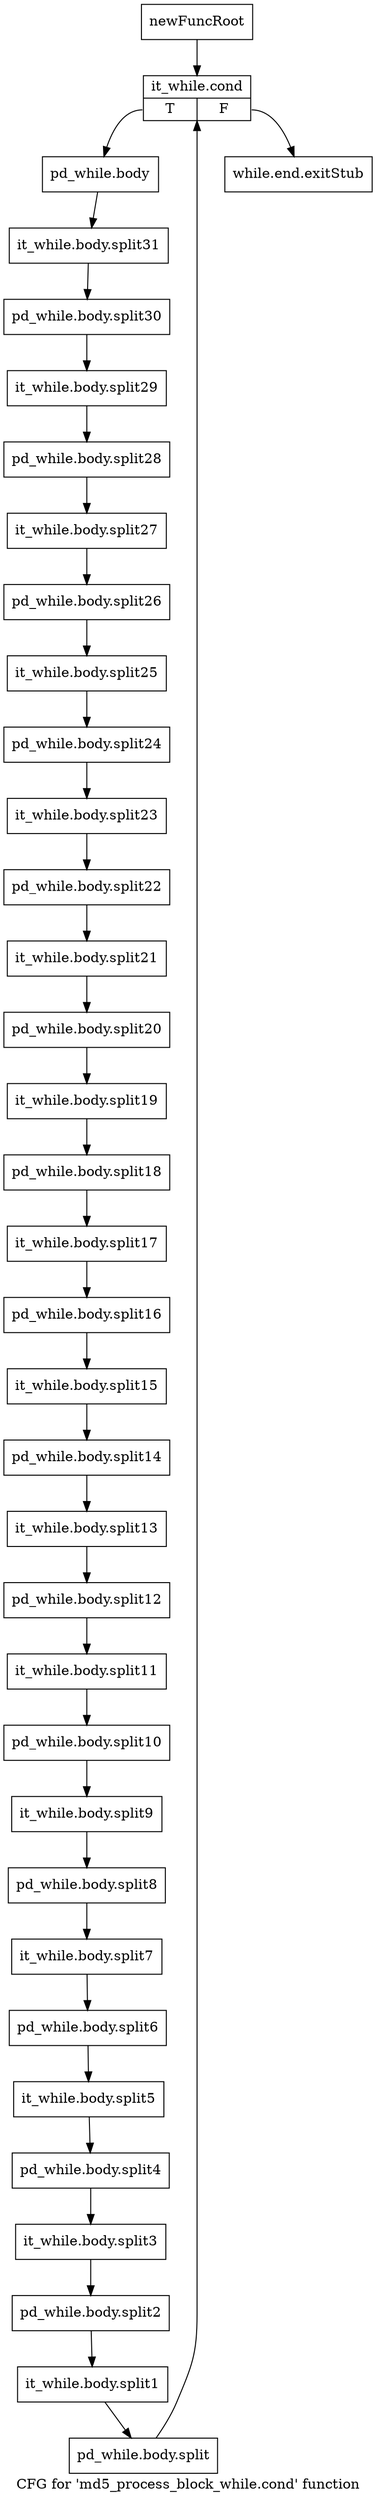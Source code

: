 digraph "CFG for 'md5_process_block_while.cond' function" {
	label="CFG for 'md5_process_block_while.cond' function";

	Node0xc71d7d0 [shape=record,label="{newFuncRoot}"];
	Node0xc71d7d0 -> Node0xc71d870;
	Node0xc71d820 [shape=record,label="{while.end.exitStub}"];
	Node0xc71d870 [shape=record,label="{it_while.cond|{<s0>T|<s1>F}}"];
	Node0xc71d870:s0 -> Node0xc71d8c0;
	Node0xc71d870:s1 -> Node0xc71d820;
	Node0xc71d8c0 [shape=record,label="{pd_while.body}"];
	Node0xc71d8c0 -> Node0xfed6d80;
	Node0xfed6d80 [shape=record,label="{it_while.body.split31}"];
	Node0xfed6d80 -> Node0xfed6fb0;
	Node0xfed6fb0 [shape=record,label="{pd_while.body.split30}"];
	Node0xfed6fb0 -> Node0xfed7270;
	Node0xfed7270 [shape=record,label="{it_while.body.split29}"];
	Node0xfed7270 -> Node0xfed72f0;
	Node0xfed72f0 [shape=record,label="{pd_while.body.split28}"];
	Node0xfed72f0 -> Node0xfed6a40;
	Node0xfed6a40 [shape=record,label="{it_while.body.split27}"];
	Node0xfed6a40 -> Node0xfed74f0;
	Node0xfed74f0 [shape=record,label="{pd_while.body.split26}"];
	Node0xfed74f0 -> Node0xfed7620;
	Node0xfed7620 [shape=record,label="{it_while.body.split25}"];
	Node0xfed7620 -> Node0xfed79e0;
	Node0xfed79e0 [shape=record,label="{pd_while.body.split24}"];
	Node0xfed79e0 -> Node0xfed7c90;
	Node0xfed7c90 [shape=record,label="{it_while.body.split23}"];
	Node0xfed7c90 -> Node0xfed7ae0;
	Node0xfed7ae0 [shape=record,label="{pd_while.body.split22}"];
	Node0xfed7ae0 -> Node0xfed7f50;
	Node0xfed7f50 [shape=record,label="{it_while.body.split21}"];
	Node0xfed7f50 -> Node0xfed80d0;
	Node0xfed80d0 [shape=record,label="{pd_while.body.split20}"];
	Node0xfed80d0 -> Node0xfed8300;
	Node0xfed8300 [shape=record,label="{it_while.body.split19}"];
	Node0xfed8300 -> Node0xfed8400;
	Node0xfed8400 [shape=record,label="{pd_while.body.split18}"];
	Node0xfed8400 -> Node0xfed8840;
	Node0xfed8840 [shape=record,label="{it_while.body.split17}"];
	Node0xfed8840 -> Node0xfed89f0;
	Node0xfed89f0 [shape=record,label="{pd_while.body.split16}"];
	Node0xfed89f0 -> Node0xfed8cb0;
	Node0xfed8cb0 [shape=record,label="{it_while.body.split15}"];
	Node0xfed8cb0 -> Node0xfed8eb0;
	Node0xfed8eb0 [shape=record,label="{pd_while.body.split14}"];
	Node0xfed8eb0 -> Node0xfed9220;
	Node0xfed9220 [shape=record,label="{it_while.body.split13}"];
	Node0xfed9220 -> Node0xfed93a0;
	Node0xfed93a0 [shape=record,label="{pd_while.body.split12}"];
	Node0xfed93a0 -> Node0xfed9650;
	Node0xfed9650 [shape=record,label="{it_while.body.split11}"];
	Node0xfed9650 -> Node0xfed9890;
	Node0xfed9890 [shape=record,label="{pd_while.body.split10}"];
	Node0xfed9890 -> Node0xfed8fe0;
	Node0xfed8fe0 [shape=record,label="{it_while.body.split9}"];
	Node0xfed8fe0 -> Node0xfed9a90;
	Node0xfed9a90 [shape=record,label="{pd_while.body.split8}"];
	Node0xfed9a90 -> Node0xfed9cc0;
	Node0xfed9cc0 [shape=record,label="{it_while.body.split7}"];
	Node0xfed9cc0 -> Node0xfedcaa0;
	Node0xfedcaa0 [shape=record,label="{pd_while.body.split6}"];
	Node0xfedcaa0 -> Node0xfedcb20;
	Node0xfedcb20 [shape=record,label="{it_while.body.split5}"];
	Node0xfedcb20 -> Node0xfedcd50;
	Node0xfedcd50 [shape=record,label="{pd_while.body.split4}"];
	Node0xfedcd50 -> Node0xfedd2c0;
	Node0xfedd2c0 [shape=record,label="{it_while.body.split3}"];
	Node0xfedd2c0 -> Node0xfede1a0;
	Node0xfede1a0 [shape=record,label="{pd_while.body.split2}"];
	Node0xfede1a0 -> Node0xfede910;
	Node0xfede910 [shape=record,label="{it_while.body.split1}"];
	Node0xfede910 -> Node0xfedfd60;
	Node0xfedfd60 [shape=record,label="{pd_while.body.split}"];
	Node0xfedfd60 -> Node0xc71d870;
}

